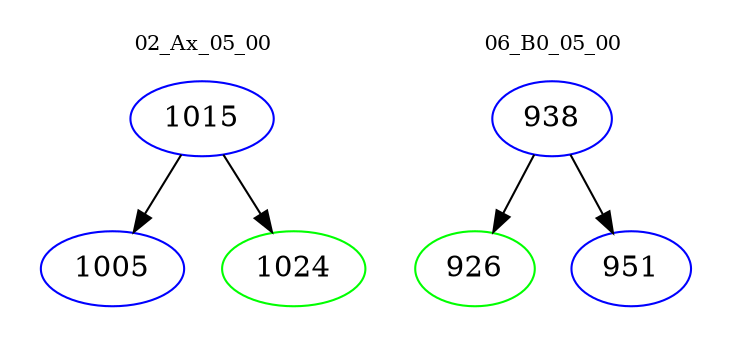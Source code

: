 digraph{
subgraph cluster_0 {
color = white
label = "02_Ax_05_00";
fontsize=10;
T0_1015 [label="1015", color="blue"]
T0_1015 -> T0_1005 [color="black"]
T0_1005 [label="1005", color="blue"]
T0_1015 -> T0_1024 [color="black"]
T0_1024 [label="1024", color="green"]
}
subgraph cluster_1 {
color = white
label = "06_B0_05_00";
fontsize=10;
T1_938 [label="938", color="blue"]
T1_938 -> T1_926 [color="black"]
T1_926 [label="926", color="green"]
T1_938 -> T1_951 [color="black"]
T1_951 [label="951", color="blue"]
}
}
